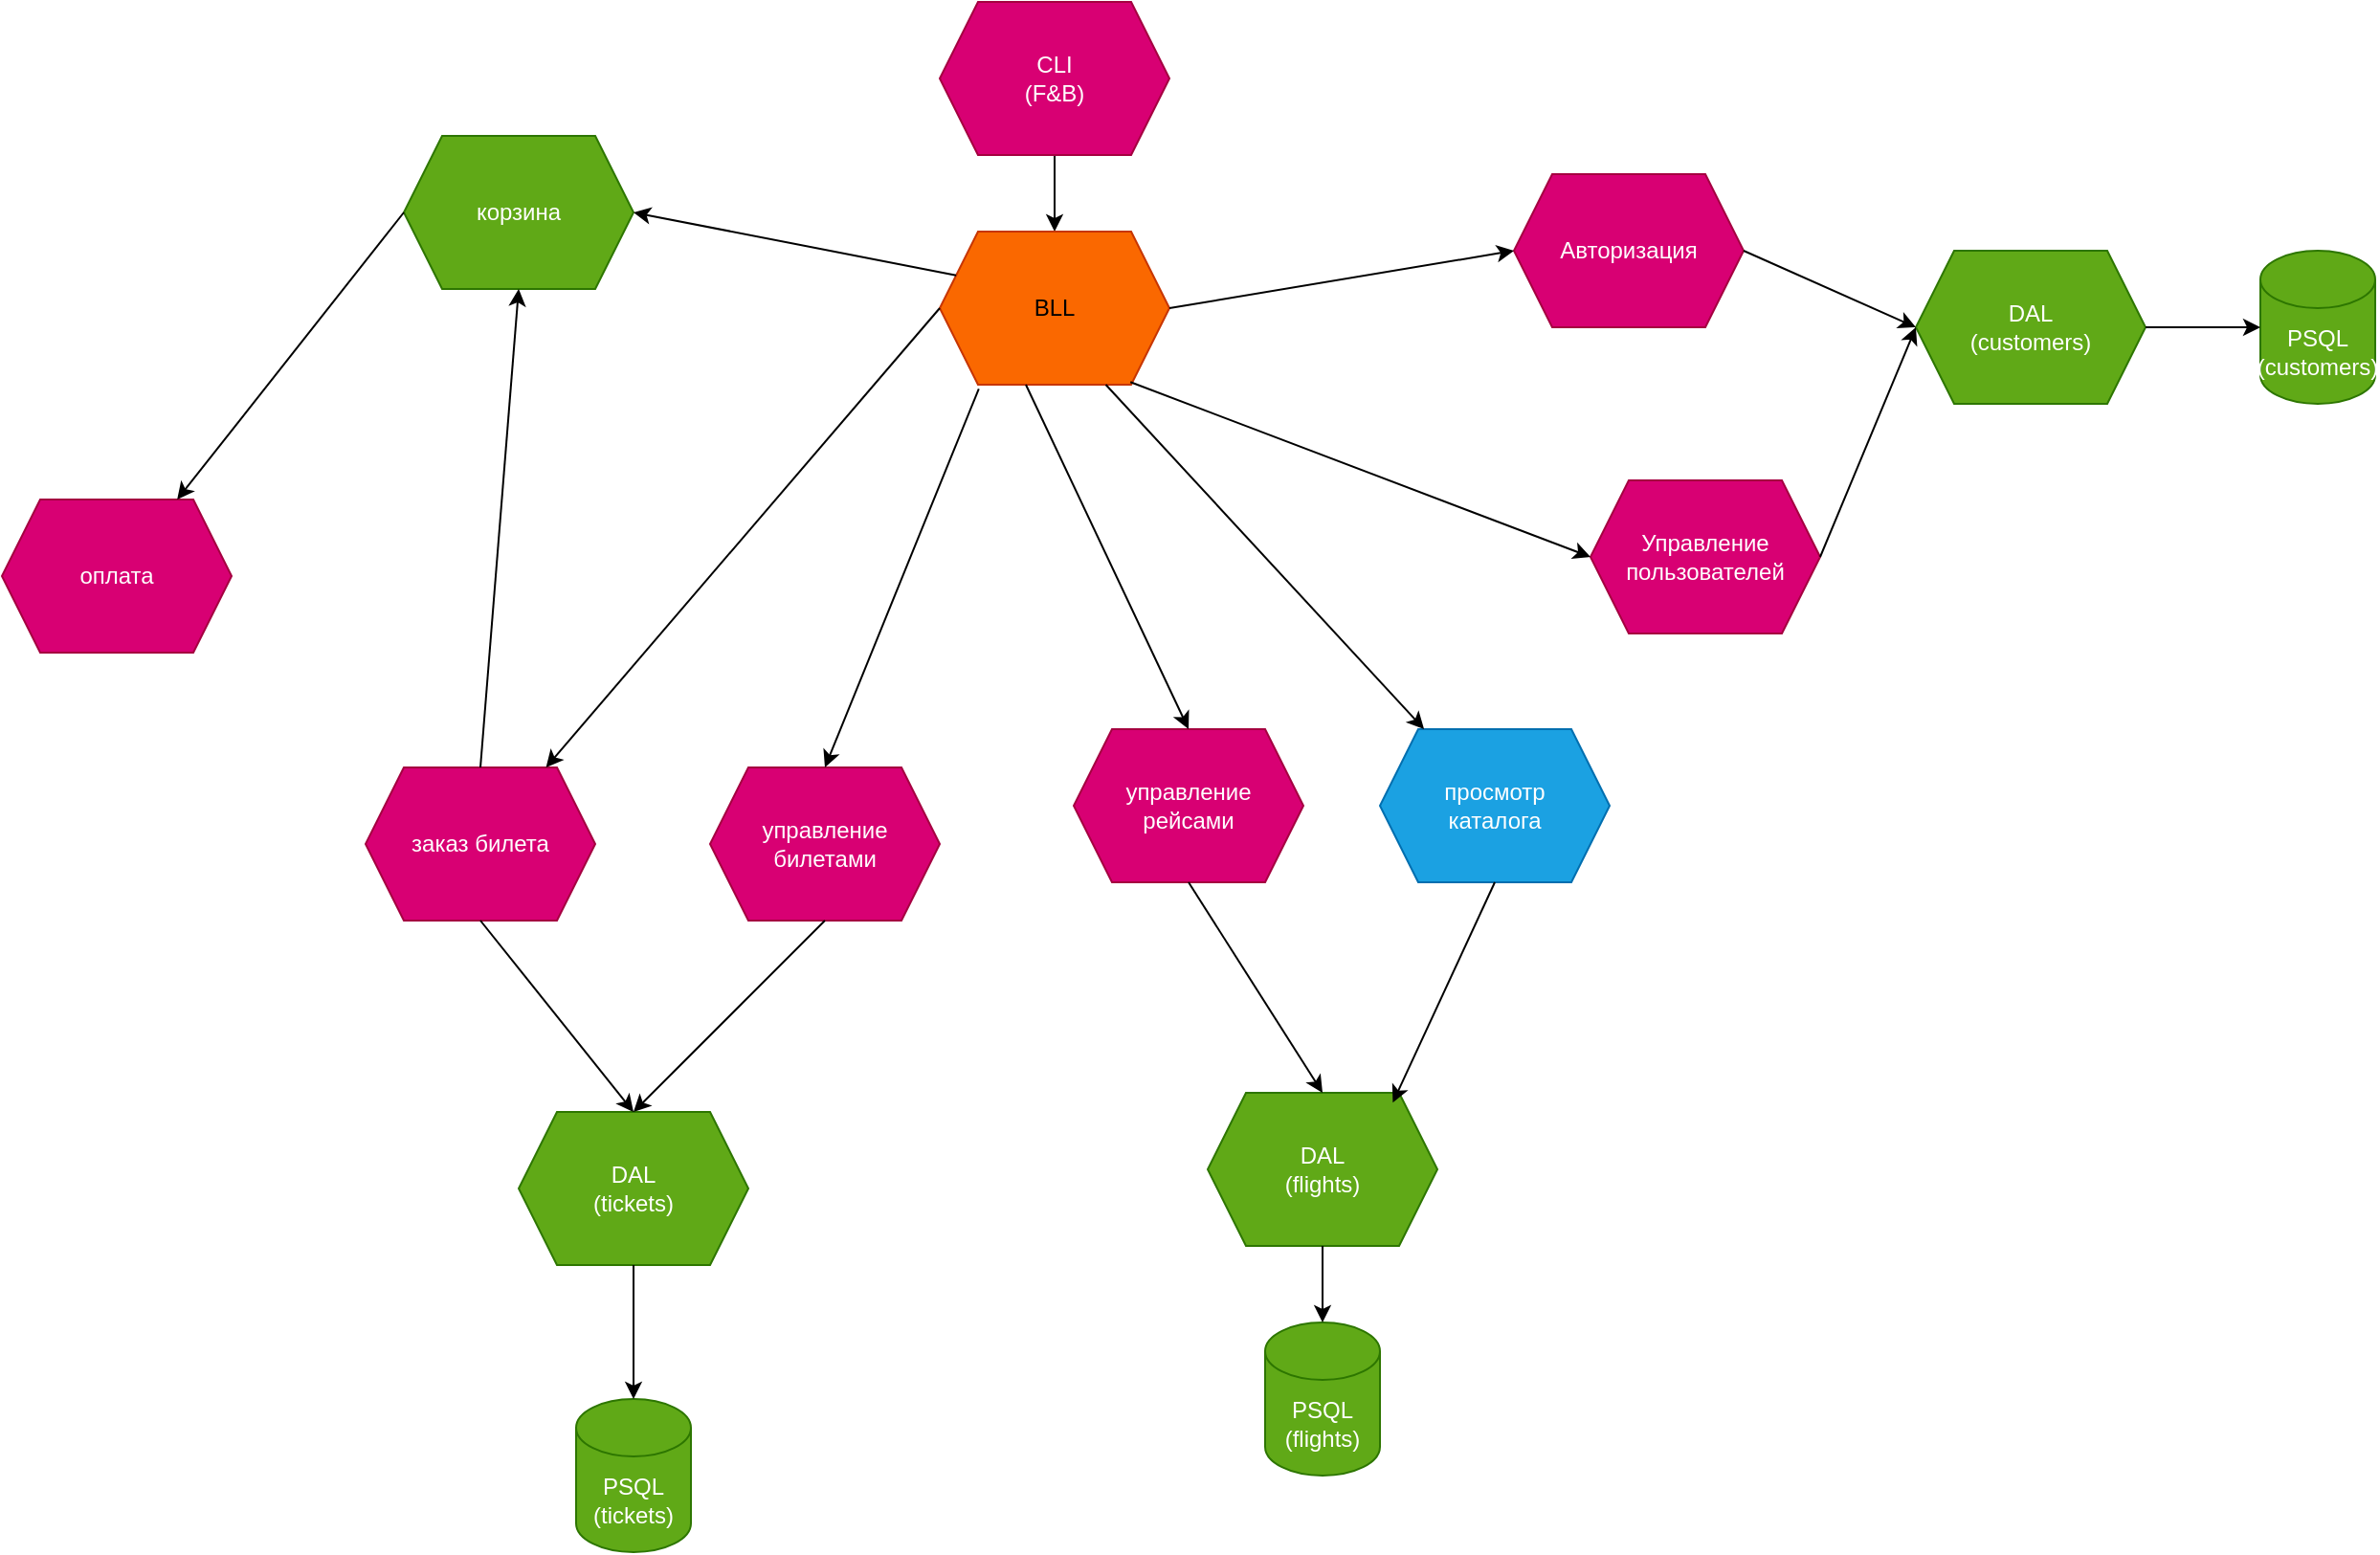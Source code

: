 <mxfile>
    <diagram name="Страница — 1" id="Ao2z26YKdt-CEyVPgPMB">
        <mxGraphModel dx="1520" dy="1136" grid="1" gridSize="10" guides="1" tooltips="1" connect="1" arrows="1" fold="1" page="1" pageScale="1" pageWidth="827" pageHeight="1169" math="0" shadow="0">
            <root>
                <mxCell id="0"/>
                <mxCell id="1" parent="0"/>
                <mxCell id="9SHoVQrZI-vfcVUKv0su-3" value="" style="edgeStyle=orthogonalEdgeStyle;rounded=0;orthogonalLoop=1;jettySize=auto;html=1;" parent="1" source="9SHoVQrZI-vfcVUKv0su-1" target="9SHoVQrZI-vfcVUKv0su-2" edge="1">
                    <mxGeometry relative="1" as="geometry"/>
                </mxCell>
                <mxCell id="9SHoVQrZI-vfcVUKv0su-1" value="CLI&lt;div&gt;(F&amp;amp;B)&lt;/div&gt;" style="shape=hexagon;perimeter=hexagonPerimeter2;whiteSpace=wrap;html=1;fixedSize=1;fillColor=#d80073;fontColor=#ffffff;strokeColor=#A50040;" parent="1" vertex="1">
                    <mxGeometry x="540" y="200" width="120" height="80" as="geometry"/>
                </mxCell>
                <mxCell id="9SHoVQrZI-vfcVUKv0su-2" value="BLL" style="shape=hexagon;perimeter=hexagonPerimeter2;whiteSpace=wrap;html=1;fixedSize=1;fillColor=#fa6800;fontColor=#000000;strokeColor=#C73500;" parent="1" vertex="1">
                    <mxGeometry x="540" y="320" width="120" height="80" as="geometry"/>
                </mxCell>
                <mxCell id="9SHoVQrZI-vfcVUKv0su-4" value="Авторизация" style="shape=hexagon;perimeter=hexagonPerimeter2;whiteSpace=wrap;html=1;fixedSize=1;fillColor=#d80073;fontColor=#ffffff;strokeColor=#A50040;" parent="1" vertex="1">
                    <mxGeometry x="840" y="290" width="120" height="80" as="geometry"/>
                </mxCell>
                <mxCell id="9SHoVQrZI-vfcVUKv0su-6" value="DAL&lt;div&gt;(customers)&lt;/div&gt;" style="shape=hexagon;perimeter=hexagonPerimeter2;whiteSpace=wrap;html=1;fixedSize=1;fillColor=#60a917;fontColor=#ffffff;strokeColor=#2D7600;" parent="1" vertex="1">
                    <mxGeometry x="1050" y="330" width="120" height="80" as="geometry"/>
                </mxCell>
                <mxCell id="9SHoVQrZI-vfcVUKv0su-8" value="PSQL&lt;div&gt;(customers)&lt;/div&gt;" style="shape=cylinder3;whiteSpace=wrap;html=1;boundedLbl=1;backgroundOutline=1;size=15;fillColor=#60a917;fontColor=#ffffff;strokeColor=#2D7600;" parent="1" vertex="1">
                    <mxGeometry x="1230" y="330" width="60" height="80" as="geometry"/>
                </mxCell>
                <mxCell id="9SHoVQrZI-vfcVUKv0su-10" value="" style="endArrow=classic;html=1;rounded=0;exitX=1;exitY=0.5;exitDx=0;exitDy=0;entryX=0;entryY=0.5;entryDx=0;entryDy=0;" parent="1" source="9SHoVQrZI-vfcVUKv0su-2" target="9SHoVQrZI-vfcVUKv0su-4" edge="1">
                    <mxGeometry width="50" height="50" relative="1" as="geometry">
                        <mxPoint x="660" y="480" as="sourcePoint"/>
                        <mxPoint x="710" y="430" as="targetPoint"/>
                    </mxGeometry>
                </mxCell>
                <mxCell id="9SHoVQrZI-vfcVUKv0su-11" value="" style="endArrow=classic;html=1;rounded=0;exitX=1;exitY=0.5;exitDx=0;exitDy=0;entryX=0;entryY=0.5;entryDx=0;entryDy=0;" parent="1" source="9SHoVQrZI-vfcVUKv0su-4" target="9SHoVQrZI-vfcVUKv0su-6" edge="1">
                    <mxGeometry width="50" height="50" relative="1" as="geometry">
                        <mxPoint x="660" y="480" as="sourcePoint"/>
                        <mxPoint x="710" y="430" as="targetPoint"/>
                    </mxGeometry>
                </mxCell>
                <mxCell id="9SHoVQrZI-vfcVUKv0su-12" value="" style="endArrow=classic;html=1;rounded=0;entryX=0;entryY=0.5;entryDx=0;entryDy=0;entryPerimeter=0;exitX=1;exitY=0.5;exitDx=0;exitDy=0;" parent="1" source="9SHoVQrZI-vfcVUKv0su-6" target="9SHoVQrZI-vfcVUKv0su-8" edge="1">
                    <mxGeometry width="50" height="50" relative="1" as="geometry">
                        <mxPoint x="1040" y="460" as="sourcePoint"/>
                        <mxPoint x="1090" y="410" as="targetPoint"/>
                    </mxGeometry>
                </mxCell>
                <mxCell id="9SHoVQrZI-vfcVUKv0su-13" value="оплата" style="shape=hexagon;perimeter=hexagonPerimeter2;whiteSpace=wrap;html=1;fixedSize=1;fillColor=#d80073;fontColor=#ffffff;strokeColor=#A50040;" parent="1" vertex="1">
                    <mxGeometry x="50" y="460" width="120" height="80" as="geometry"/>
                </mxCell>
                <mxCell id="9SHoVQrZI-vfcVUKv0su-14" value="заказ билета" style="shape=hexagon;perimeter=hexagonPerimeter2;whiteSpace=wrap;html=1;fixedSize=1;fillColor=#d80073;fontColor=#ffffff;strokeColor=#A50040;" parent="1" vertex="1">
                    <mxGeometry x="240" y="600" width="120" height="80" as="geometry"/>
                </mxCell>
                <mxCell id="9SHoVQrZI-vfcVUKv0su-15" value="корзина" style="shape=hexagon;perimeter=hexagonPerimeter2;whiteSpace=wrap;html=1;fixedSize=1;fillColor=#60a917;fontColor=#ffffff;strokeColor=#2D7600;" parent="1" vertex="1">
                    <mxGeometry x="260" y="270" width="120" height="80" as="geometry"/>
                </mxCell>
                <mxCell id="9SHoVQrZI-vfcVUKv0su-16" value="просмотр&lt;div&gt;каталога&lt;/div&gt;" style="shape=hexagon;perimeter=hexagonPerimeter2;whiteSpace=wrap;html=1;fixedSize=1;fillColor=#1ba1e2;fontColor=#ffffff;strokeColor=#006EAF;" parent="1" vertex="1">
                    <mxGeometry x="770" y="580" width="120" height="80" as="geometry"/>
                </mxCell>
                <mxCell id="9SHoVQrZI-vfcVUKv0su-17" value="Управление&lt;div&gt;пользователей&lt;/div&gt;" style="shape=hexagon;perimeter=hexagonPerimeter2;whiteSpace=wrap;html=1;fixedSize=1;fillColor=#d80073;fontColor=#ffffff;strokeColor=#A50040;" parent="1" vertex="1">
                    <mxGeometry x="880" y="450" width="120" height="80" as="geometry"/>
                </mxCell>
                <mxCell id="9SHoVQrZI-vfcVUKv0su-18" value="управление&lt;div&gt;рейсами&lt;/div&gt;" style="shape=hexagon;perimeter=hexagonPerimeter2;whiteSpace=wrap;html=1;fixedSize=1;fillColor=#d80073;fontColor=#ffffff;strokeColor=#A50040;" parent="1" vertex="1">
                    <mxGeometry x="610" y="580" width="120" height="80" as="geometry"/>
                </mxCell>
                <mxCell id="9SHoVQrZI-vfcVUKv0su-19" value="управление&lt;div&gt;билетами&lt;/div&gt;" style="shape=hexagon;perimeter=hexagonPerimeter2;whiteSpace=wrap;html=1;fixedSize=1;fillColor=#d80073;fontColor=#ffffff;strokeColor=#A50040;" parent="1" vertex="1">
                    <mxGeometry x="420" y="600" width="120" height="80" as="geometry"/>
                </mxCell>
                <mxCell id="9SHoVQrZI-vfcVUKv0su-20" value="" style="endArrow=classic;html=1;rounded=0;entryX=0;entryY=0.5;entryDx=0;entryDy=0;exitX=1;exitY=0.5;exitDx=0;exitDy=0;" parent="1" source="9SHoVQrZI-vfcVUKv0su-17" target="9SHoVQrZI-vfcVUKv0su-6" edge="1">
                    <mxGeometry width="50" height="50" relative="1" as="geometry">
                        <mxPoint x="660" y="540" as="sourcePoint"/>
                        <mxPoint x="710" y="490" as="targetPoint"/>
                    </mxGeometry>
                </mxCell>
                <mxCell id="9SHoVQrZI-vfcVUKv0su-21" value="" style="endArrow=classic;html=1;rounded=0;entryX=0;entryY=0.5;entryDx=0;entryDy=0;exitX=0.83;exitY=0.983;exitDx=0;exitDy=0;exitPerimeter=0;" parent="1" source="9SHoVQrZI-vfcVUKv0su-2" target="9SHoVQrZI-vfcVUKv0su-17" edge="1">
                    <mxGeometry width="50" height="50" relative="1" as="geometry">
                        <mxPoint x="740" y="520" as="sourcePoint"/>
                        <mxPoint x="790" y="470" as="targetPoint"/>
                    </mxGeometry>
                </mxCell>
                <mxCell id="HxSwZKT3O60TEKE-XJKh-1" value="" style="endArrow=classic;html=1;rounded=0;exitX=0.723;exitY=1;exitDx=0;exitDy=0;exitPerimeter=0;" parent="1" source="9SHoVQrZI-vfcVUKv0su-2" target="9SHoVQrZI-vfcVUKv0su-16" edge="1">
                    <mxGeometry width="50" height="50" relative="1" as="geometry">
                        <mxPoint x="480" y="390" as="sourcePoint"/>
                        <mxPoint x="530" y="340" as="targetPoint"/>
                    </mxGeometry>
                </mxCell>
                <mxCell id="HxSwZKT3O60TEKE-XJKh-3" value="" style="endArrow=classic;html=1;rounded=0;exitX=0;exitY=0.5;exitDx=0;exitDy=0;" parent="1" source="9SHoVQrZI-vfcVUKv0su-2" target="9SHoVQrZI-vfcVUKv0su-14" edge="1">
                    <mxGeometry width="50" height="50" relative="1" as="geometry">
                        <mxPoint x="550" y="500" as="sourcePoint"/>
                        <mxPoint x="600" y="450" as="targetPoint"/>
                    </mxGeometry>
                </mxCell>
                <mxCell id="HxSwZKT3O60TEKE-XJKh-4" value="" style="endArrow=classic;html=1;rounded=0;exitX=0;exitY=0.25;exitDx=0;exitDy=0;entryX=1;entryY=0.5;entryDx=0;entryDy=0;" parent="1" source="9SHoVQrZI-vfcVUKv0su-2" target="9SHoVQrZI-vfcVUKv0su-15" edge="1">
                    <mxGeometry width="50" height="50" relative="1" as="geometry">
                        <mxPoint x="590" y="570" as="sourcePoint"/>
                        <mxPoint x="640" y="520" as="targetPoint"/>
                    </mxGeometry>
                </mxCell>
                <mxCell id="HxSwZKT3O60TEKE-XJKh-5" value="" style="endArrow=classic;html=1;rounded=0;exitX=0.17;exitY=1.027;exitDx=0;exitDy=0;entryX=0.5;entryY=0;entryDx=0;entryDy=0;exitPerimeter=0;" parent="1" source="9SHoVQrZI-vfcVUKv0su-2" target="9SHoVQrZI-vfcVUKv0su-19" edge="1">
                    <mxGeometry width="50" height="50" relative="1" as="geometry">
                        <mxPoint x="750" y="570" as="sourcePoint"/>
                        <mxPoint x="800" y="520" as="targetPoint"/>
                    </mxGeometry>
                </mxCell>
                <mxCell id="HxSwZKT3O60TEKE-XJKh-7" value="DAL&lt;div&gt;(flights&lt;span style=&quot;background-color: initial;&quot;&gt;)&lt;/span&gt;&lt;/div&gt;" style="shape=hexagon;perimeter=hexagonPerimeter2;whiteSpace=wrap;html=1;fixedSize=1;fillColor=#60a917;fontColor=#ffffff;strokeColor=#2D7600;" parent="1" vertex="1">
                    <mxGeometry x="680" y="770" width="120" height="80" as="geometry"/>
                </mxCell>
                <mxCell id="HxSwZKT3O60TEKE-XJKh-8" value="PSQL&lt;div&gt;(flights)&lt;/div&gt;" style="shape=cylinder3;whiteSpace=wrap;html=1;boundedLbl=1;backgroundOutline=1;size=15;fillColor=#60a917;fontColor=#ffffff;strokeColor=#2D7600;" parent="1" vertex="1">
                    <mxGeometry x="710" y="890" width="60" height="80" as="geometry"/>
                </mxCell>
                <mxCell id="HxSwZKT3O60TEKE-XJKh-9" value="" style="endArrow=classic;html=1;rounded=0;entryX=0.5;entryY=0;entryDx=0;entryDy=0;entryPerimeter=0;exitX=0.5;exitY=1;exitDx=0;exitDy=0;" parent="1" source="HxSwZKT3O60TEKE-XJKh-7" target="HxSwZKT3O60TEKE-XJKh-8" edge="1">
                    <mxGeometry width="50" height="50" relative="1" as="geometry">
                        <mxPoint x="900" y="790" as="sourcePoint"/>
                        <mxPoint x="950" y="740" as="targetPoint"/>
                    </mxGeometry>
                </mxCell>
                <mxCell id="HxSwZKT3O60TEKE-XJKh-10" value="DAL&lt;div&gt;(tickets&lt;span style=&quot;background-color: initial;&quot;&gt;)&lt;/span&gt;&lt;/div&gt;" style="shape=hexagon;perimeter=hexagonPerimeter2;whiteSpace=wrap;html=1;fixedSize=1;fillColor=#60a917;fontColor=#ffffff;strokeColor=#2D7600;" parent="1" vertex="1">
                    <mxGeometry x="320" y="780" width="120" height="80" as="geometry"/>
                </mxCell>
                <mxCell id="HxSwZKT3O60TEKE-XJKh-11" value="PSQL&lt;div&gt;(tickets)&lt;/div&gt;" style="shape=cylinder3;whiteSpace=wrap;html=1;boundedLbl=1;backgroundOutline=1;size=15;fillColor=#60a917;fontColor=#ffffff;strokeColor=#2D7600;" parent="1" vertex="1">
                    <mxGeometry x="350" y="930" width="60" height="80" as="geometry"/>
                </mxCell>
                <mxCell id="HxSwZKT3O60TEKE-XJKh-12" value="" style="endArrow=classic;html=1;rounded=0;entryX=0.5;entryY=0;entryDx=0;entryDy=0;entryPerimeter=0;exitX=0.5;exitY=1;exitDx=0;exitDy=0;" parent="1" source="HxSwZKT3O60TEKE-XJKh-10" target="HxSwZKT3O60TEKE-XJKh-11" edge="1">
                    <mxGeometry width="50" height="50" relative="1" as="geometry">
                        <mxPoint x="670" y="940" as="sourcePoint"/>
                        <mxPoint x="720" y="890" as="targetPoint"/>
                    </mxGeometry>
                </mxCell>
                <mxCell id="HxSwZKT3O60TEKE-XJKh-13" value="" style="endArrow=classic;html=1;rounded=0;entryX=0.5;entryY=0;entryDx=0;entryDy=0;exitX=0.5;exitY=1;exitDx=0;exitDy=0;" parent="1" source="9SHoVQrZI-vfcVUKv0su-18" target="HxSwZKT3O60TEKE-XJKh-7" edge="1">
                    <mxGeometry width="50" height="50" relative="1" as="geometry">
                        <mxPoint x="930" y="650" as="sourcePoint"/>
                        <mxPoint x="980" y="600" as="targetPoint"/>
                    </mxGeometry>
                </mxCell>
                <mxCell id="HxSwZKT3O60TEKE-XJKh-14" value="" style="endArrow=classic;html=1;rounded=0;exitX=0.5;exitY=1;exitDx=0;exitDy=0;entryX=0.806;entryY=0.064;entryDx=0;entryDy=0;entryPerimeter=0;" parent="1" source="9SHoVQrZI-vfcVUKv0su-16" target="HxSwZKT3O60TEKE-XJKh-7" edge="1">
                    <mxGeometry width="50" height="50" relative="1" as="geometry">
                        <mxPoint x="780" y="810" as="sourcePoint"/>
                        <mxPoint x="830" y="760" as="targetPoint"/>
                    </mxGeometry>
                </mxCell>
                <mxCell id="HxSwZKT3O60TEKE-XJKh-15" value="" style="endArrow=classic;html=1;rounded=0;entryX=0.5;entryY=0;entryDx=0;entryDy=0;exitX=0.5;exitY=1;exitDx=0;exitDy=0;" parent="1" source="9SHoVQrZI-vfcVUKv0su-19" target="HxSwZKT3O60TEKE-XJKh-10" edge="1">
                    <mxGeometry width="50" height="50" relative="1" as="geometry">
                        <mxPoint x="340" y="800" as="sourcePoint"/>
                        <mxPoint x="390" y="750" as="targetPoint"/>
                    </mxGeometry>
                </mxCell>
                <mxCell id="2" value="" style="endArrow=classic;html=1;exitX=0;exitY=0.5;exitDx=0;exitDy=0;" parent="1" source="9SHoVQrZI-vfcVUKv0su-15" target="9SHoVQrZI-vfcVUKv0su-13" edge="1">
                    <mxGeometry width="50" height="50" relative="1" as="geometry">
                        <mxPoint x="160" y="620" as="sourcePoint"/>
                        <mxPoint x="210" y="570" as="targetPoint"/>
                    </mxGeometry>
                </mxCell>
                <mxCell id="3" value="" style="endArrow=classic;html=1;exitX=0.375;exitY=1;exitDx=0;exitDy=0;entryX=0.5;entryY=0;entryDx=0;entryDy=0;" parent="1" source="9SHoVQrZI-vfcVUKv0su-2" target="9SHoVQrZI-vfcVUKv0su-18" edge="1">
                    <mxGeometry width="50" height="50" relative="1" as="geometry">
                        <mxPoint x="650" y="540" as="sourcePoint"/>
                        <mxPoint x="700" y="490" as="targetPoint"/>
                    </mxGeometry>
                </mxCell>
                <mxCell id="4" value="" style="endArrow=classic;html=1;entryX=0.5;entryY=1;entryDx=0;entryDy=0;exitX=0.5;exitY=0;exitDx=0;exitDy=0;" parent="1" source="9SHoVQrZI-vfcVUKv0su-14" target="9SHoVQrZI-vfcVUKv0su-15" edge="1">
                    <mxGeometry width="50" height="50" relative="1" as="geometry">
                        <mxPoint x="240" y="370" as="sourcePoint"/>
                        <mxPoint x="290" y="320" as="targetPoint"/>
                    </mxGeometry>
                </mxCell>
                <mxCell id="5" value="" style="endArrow=classic;html=1;exitX=0.5;exitY=1;exitDx=0;exitDy=0;entryX=0.5;entryY=0;entryDx=0;entryDy=0;" parent="1" source="9SHoVQrZI-vfcVUKv0su-14" target="HxSwZKT3O60TEKE-XJKh-10" edge="1">
                    <mxGeometry width="50" height="50" relative="1" as="geometry">
                        <mxPoint x="540" y="590" as="sourcePoint"/>
                        <mxPoint x="590" y="540" as="targetPoint"/>
                    </mxGeometry>
                </mxCell>
            </root>
        </mxGraphModel>
    </diagram>
</mxfile>